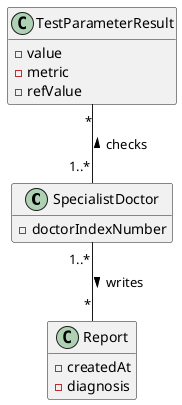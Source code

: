 @startuml

hide methods

class SpecialistDoctor {
    - doctorIndexNumber
}

class Report {
    -createdAt
    -diagnosis
}

class TestParameterResult {
    -value
    -metric
    -refValue
}

SpecialistDoctor"1..*" -- "*"Report : "> writes"
SpecialistDoctor"1..*" -up- "*"TestParameterResult : "> checks"


@enduml